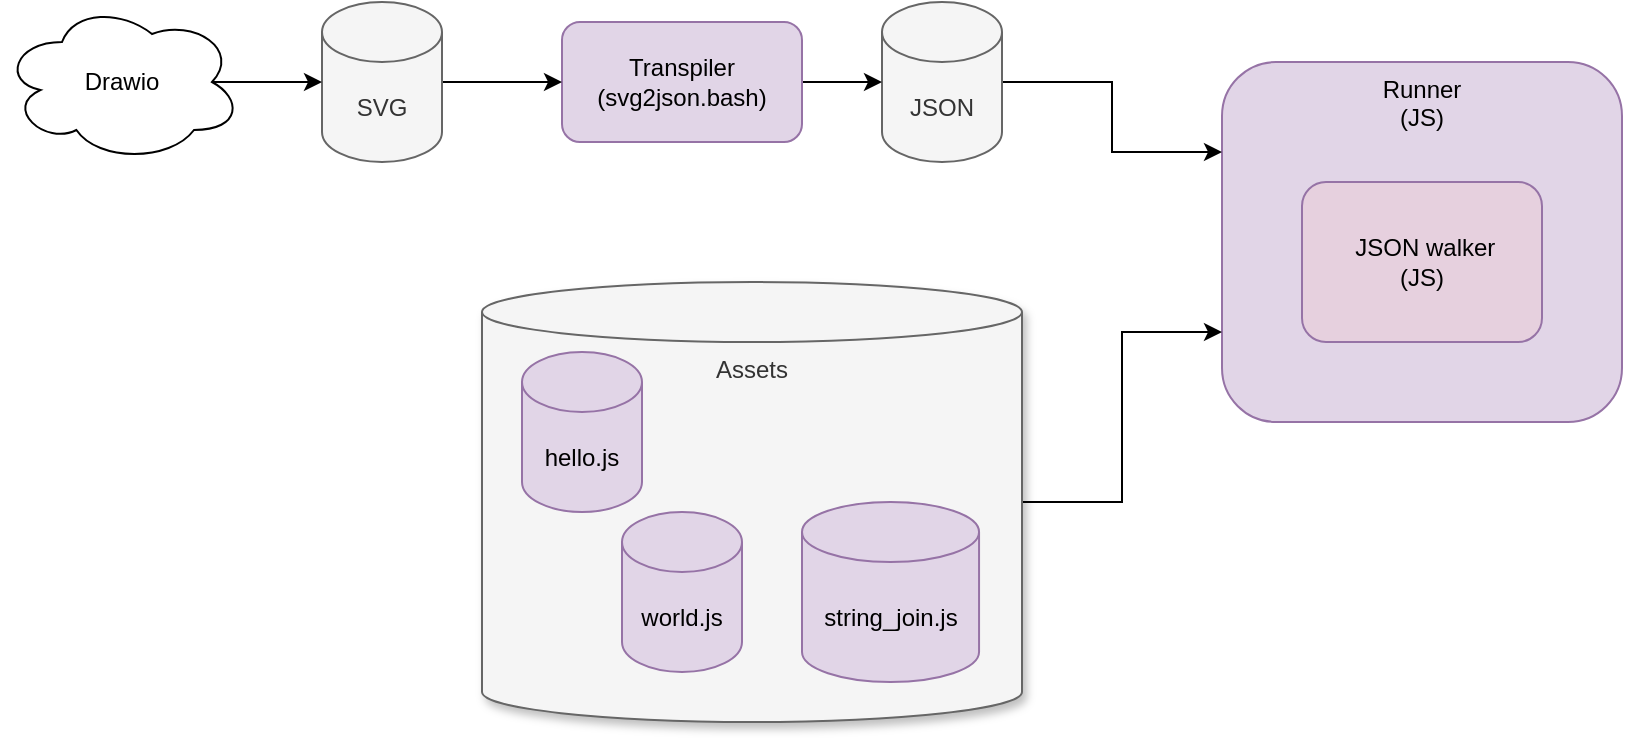 <mxfile version="14.0.1" type="device"><diagram id="mtYp8g-zfGxWOaN9CC4K" name="Page-1"><mxGraphModel dx="1351" dy="724" grid="1" gridSize="10" guides="1" tooltips="1" connect="1" arrows="1" fold="1" page="1" pageScale="1" pageWidth="850" pageHeight="1100" math="0" shadow="0"><root><mxCell id="0"/><mxCell id="1" parent="0"/><mxCell id="H2TUn0g4MSXobXCQcXUb-4" value="Runner&lt;br&gt;(JS)" style="rounded=1;whiteSpace=wrap;html=1;verticalAlign=top;container=1;fillColor=#e1d5e7;strokeColor=#9673a6;" vertex="1" parent="1"><mxGeometry x="610" y="250" width="200" height="180" as="geometry"/></mxCell><mxCell id="H2TUn0g4MSXobXCQcXUb-1" value="&amp;nbsp;JSON walker&lt;br&gt;(JS)" style="rounded=1;whiteSpace=wrap;html=1;strokeColor=#9673a6;fillColor=#E6D0DE;" vertex="1" parent="H2TUn0g4MSXobXCQcXUb-4"><mxGeometry x="40" y="60" width="120" height="80" as="geometry"/></mxCell><mxCell id="H2TUn0g4MSXobXCQcXUb-8" style="edgeStyle=orthogonalEdgeStyle;rounded=0;orthogonalLoop=1;jettySize=auto;html=1;exitX=1;exitY=0.5;exitDx=0;exitDy=0;exitPerimeter=0;entryX=0;entryY=0.25;entryDx=0;entryDy=0;" edge="1" parent="1" source="H2TUn0g4MSXobXCQcXUb-5" target="H2TUn0g4MSXobXCQcXUb-4"><mxGeometry relative="1" as="geometry"/></mxCell><mxCell id="H2TUn0g4MSXobXCQcXUb-5" value="JSON&lt;span style=&quot;color: rgba(0 , 0 , 0 , 0) ; font-family: monospace ; font-size: 0px&quot;&gt;%3CmxGraphModel%3E%3Croot%3E%3CmxCell%20id%3D%220%22%2F%3E%3CmxCell%20id%3D%221%22%20parent%3D%220%22%2F%3E%3CmxCell%20id%3D%222%22%20value%3D%22%22%20style%3D%22rounded%3D1%3BwhiteSpace%3Dwrap%3Bhtml%3D1%3B%22%20vertex%3D%221%22%20parent%3D%221%22%3E%3CmxGeometry%20x%3D%22320%22%20y%3D%22120%22%20width%3D%22120%22%20height%3D%2260%22%20as%3D%22geometry%22%2F%3E%3C%2FmxCell%3E%3C%2Froot%3E%3C%2FmxGraphModel%3E&lt;/span&gt;" style="shape=cylinder3;whiteSpace=wrap;html=1;boundedLbl=1;backgroundOutline=1;size=15;fillColor=#f5f5f5;strokeColor=#666666;fontColor=#333333;" vertex="1" parent="1"><mxGeometry x="440" y="220" width="60" height="80" as="geometry"/></mxCell><mxCell id="H2TUn0g4MSXobXCQcXUb-7" style="edgeStyle=orthogonalEdgeStyle;rounded=0;orthogonalLoop=1;jettySize=auto;html=1;entryX=0;entryY=0.75;entryDx=0;entryDy=0;" edge="1" parent="1" source="H2TUn0g4MSXobXCQcXUb-6" target="H2TUn0g4MSXobXCQcXUb-4"><mxGeometry relative="1" as="geometry"/></mxCell><mxCell id="H2TUn0g4MSXobXCQcXUb-6" value="Assets" style="shape=cylinder3;whiteSpace=wrap;html=1;boundedLbl=1;backgroundOutline=1;size=15;shadow=1;verticalAlign=top;container=1;fillColor=#f5f5f5;strokeColor=#666666;fontColor=#333333;" vertex="1" parent="1"><mxGeometry x="240" y="360" width="270" height="220" as="geometry"/></mxCell><mxCell id="H2TUn0g4MSXobXCQcXUb-16" value="string_join.js" style="shape=cylinder3;whiteSpace=wrap;html=1;boundedLbl=1;backgroundOutline=1;size=15;fillColor=#e1d5e7;strokeColor=#9673a6;" vertex="1" parent="H2TUn0g4MSXobXCQcXUb-6"><mxGeometry x="160" y="110" width="88.53" height="90" as="geometry"/></mxCell><mxCell id="H2TUn0g4MSXobXCQcXUb-15" value="world.js" style="shape=cylinder3;whiteSpace=wrap;html=1;boundedLbl=1;backgroundOutline=1;size=15;fillColor=#e1d5e7;strokeColor=#9673a6;" vertex="1" parent="H2TUn0g4MSXobXCQcXUb-6"><mxGeometry x="70" y="115" width="60" height="80" as="geometry"/></mxCell><mxCell id="H2TUn0g4MSXobXCQcXUb-17" value="hello.js" style="shape=cylinder3;whiteSpace=wrap;html=1;boundedLbl=1;backgroundOutline=1;size=15;fillColor=#e1d5e7;strokeColor=#9673a6;" vertex="1" parent="H2TUn0g4MSXobXCQcXUb-6"><mxGeometry x="20" y="35" width="60" height="80" as="geometry"/></mxCell><mxCell id="H2TUn0g4MSXobXCQcXUb-12" style="edgeStyle=orthogonalEdgeStyle;rounded=0;orthogonalLoop=1;jettySize=auto;html=1;exitX=1;exitY=0.5;exitDx=0;exitDy=0;" edge="1" parent="1" source="H2TUn0g4MSXobXCQcXUb-9" target="H2TUn0g4MSXobXCQcXUb-5"><mxGeometry relative="1" as="geometry"/></mxCell><mxCell id="H2TUn0g4MSXobXCQcXUb-9" value="Transpiler&lt;br&gt;(svg2json.bash)" style="rounded=1;whiteSpace=wrap;html=1;shadow=0;fillColor=#e1d5e7;strokeColor=#9673a6;" vertex="1" parent="1"><mxGeometry x="280" y="230" width="120" height="60" as="geometry"/></mxCell><mxCell id="H2TUn0g4MSXobXCQcXUb-11" style="edgeStyle=orthogonalEdgeStyle;rounded=0;orthogonalLoop=1;jettySize=auto;html=1;exitX=1;exitY=0.5;exitDx=0;exitDy=0;exitPerimeter=0;entryX=0;entryY=0.5;entryDx=0;entryDy=0;" edge="1" parent="1" source="H2TUn0g4MSXobXCQcXUb-10" target="H2TUn0g4MSXobXCQcXUb-9"><mxGeometry relative="1" as="geometry"/></mxCell><mxCell id="H2TUn0g4MSXobXCQcXUb-10" value="SVG" style="shape=cylinder3;whiteSpace=wrap;html=1;boundedLbl=1;backgroundOutline=1;size=15;fillColor=#f5f5f5;strokeColor=#666666;fontColor=#333333;" vertex="1" parent="1"><mxGeometry x="160" y="220" width="60" height="80" as="geometry"/></mxCell><mxCell id="H2TUn0g4MSXobXCQcXUb-14" style="edgeStyle=orthogonalEdgeStyle;rounded=0;orthogonalLoop=1;jettySize=auto;html=1;exitX=0.875;exitY=0.5;exitDx=0;exitDy=0;exitPerimeter=0;" edge="1" parent="1" source="H2TUn0g4MSXobXCQcXUb-13" target="H2TUn0g4MSXobXCQcXUb-10"><mxGeometry relative="1" as="geometry"/></mxCell><mxCell id="H2TUn0g4MSXobXCQcXUb-13" value="Drawio" style="ellipse;shape=cloud;whiteSpace=wrap;html=1;shadow=0;" vertex="1" parent="1"><mxGeometry y="220" width="120" height="80" as="geometry"/></mxCell></root></mxGraphModel></diagram></mxfile>